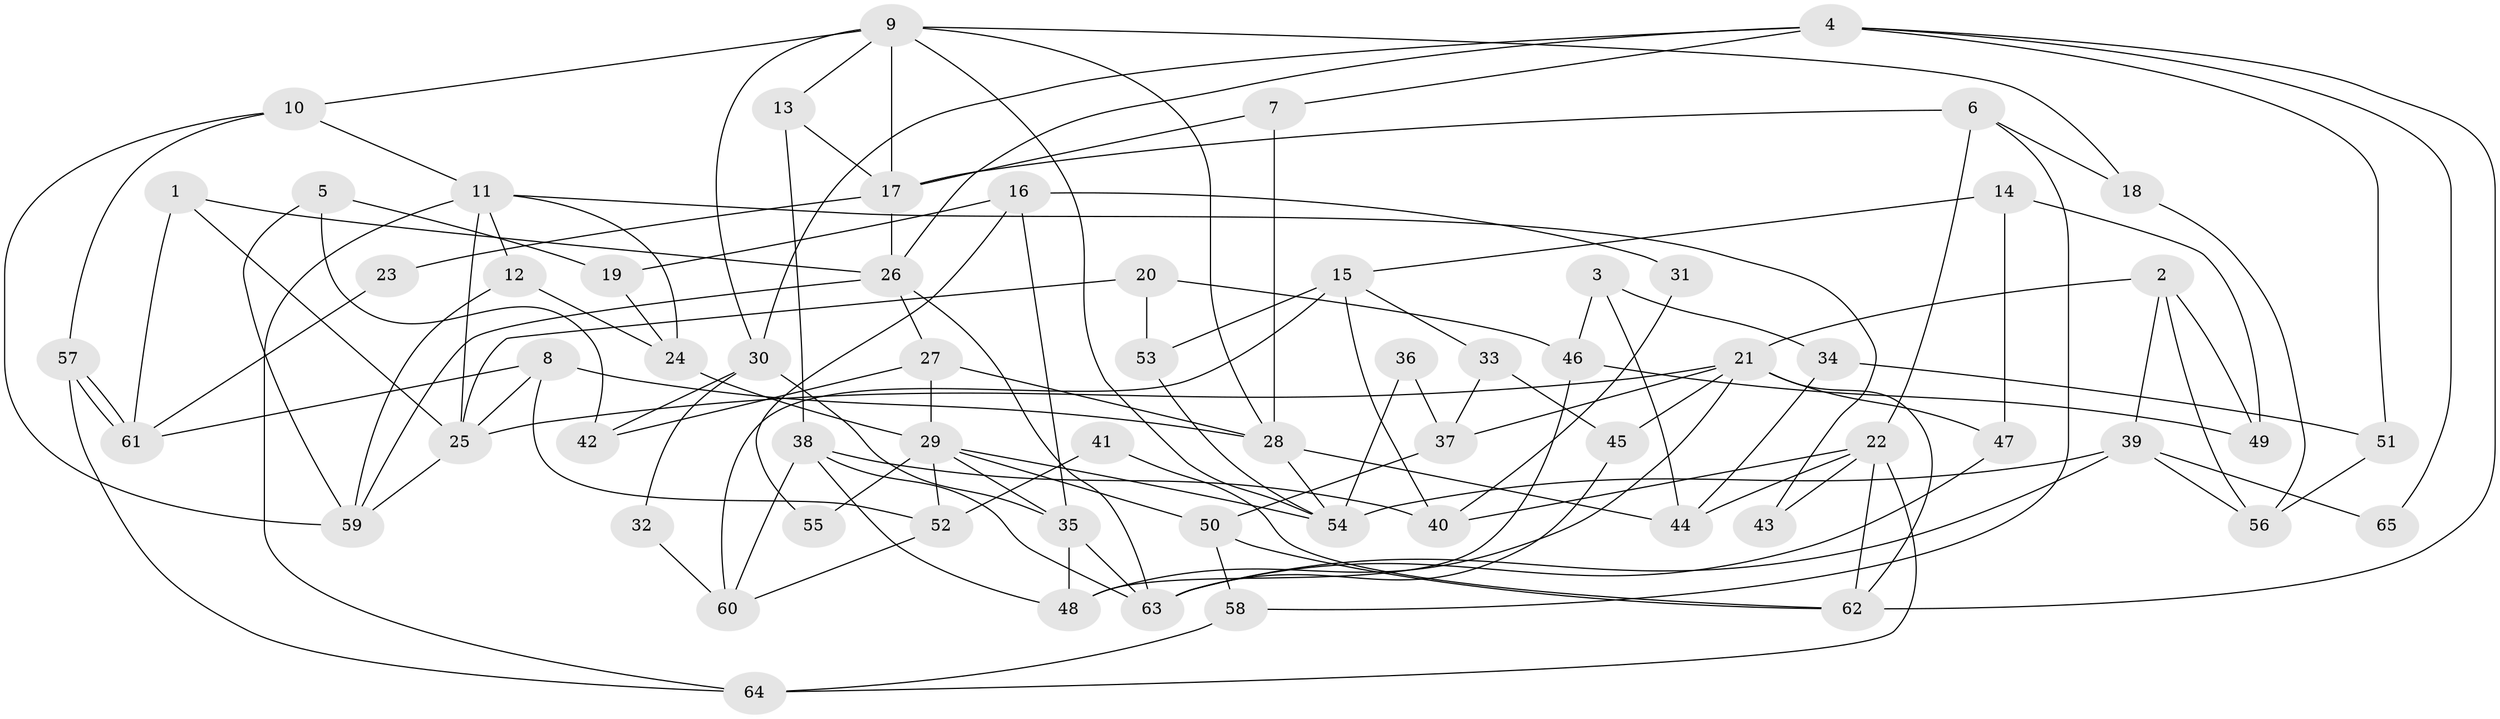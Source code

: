 // coarse degree distribution, {3: 0.25, 11: 0.0625, 5: 0.1875, 6: 0.125, 4: 0.1875, 18: 0.03125, 10: 0.03125, 2: 0.09375, 8: 0.03125}
// Generated by graph-tools (version 1.1) at 2025/18/03/04/25 18:18:56]
// undirected, 65 vertices, 130 edges
graph export_dot {
graph [start="1"]
  node [color=gray90,style=filled];
  1;
  2;
  3;
  4;
  5;
  6;
  7;
  8;
  9;
  10;
  11;
  12;
  13;
  14;
  15;
  16;
  17;
  18;
  19;
  20;
  21;
  22;
  23;
  24;
  25;
  26;
  27;
  28;
  29;
  30;
  31;
  32;
  33;
  34;
  35;
  36;
  37;
  38;
  39;
  40;
  41;
  42;
  43;
  44;
  45;
  46;
  47;
  48;
  49;
  50;
  51;
  52;
  53;
  54;
  55;
  56;
  57;
  58;
  59;
  60;
  61;
  62;
  63;
  64;
  65;
  1 -- 26;
  1 -- 61;
  1 -- 25;
  2 -- 49;
  2 -- 21;
  2 -- 39;
  2 -- 56;
  3 -- 44;
  3 -- 34;
  3 -- 46;
  4 -- 7;
  4 -- 26;
  4 -- 30;
  4 -- 51;
  4 -- 62;
  4 -- 65;
  5 -- 59;
  5 -- 42;
  5 -- 19;
  6 -- 58;
  6 -- 17;
  6 -- 18;
  6 -- 22;
  7 -- 28;
  7 -- 17;
  8 -- 25;
  8 -- 28;
  8 -- 52;
  8 -- 61;
  9 -- 18;
  9 -- 17;
  9 -- 10;
  9 -- 13;
  9 -- 28;
  9 -- 30;
  9 -- 54;
  10 -- 11;
  10 -- 57;
  10 -- 59;
  11 -- 25;
  11 -- 64;
  11 -- 12;
  11 -- 24;
  11 -- 43;
  12 -- 59;
  12 -- 24;
  13 -- 38;
  13 -- 17;
  14 -- 47;
  14 -- 15;
  14 -- 49;
  15 -- 40;
  15 -- 53;
  15 -- 33;
  15 -- 60;
  16 -- 35;
  16 -- 19;
  16 -- 31;
  16 -- 55;
  17 -- 26;
  17 -- 23;
  18 -- 56;
  19 -- 24;
  20 -- 25;
  20 -- 46;
  20 -- 53;
  21 -- 25;
  21 -- 45;
  21 -- 37;
  21 -- 47;
  21 -- 48;
  21 -- 62;
  22 -- 62;
  22 -- 40;
  22 -- 43;
  22 -- 44;
  22 -- 64;
  23 -- 61;
  24 -- 29;
  25 -- 59;
  26 -- 27;
  26 -- 63;
  26 -- 59;
  27 -- 28;
  27 -- 29;
  27 -- 42;
  28 -- 54;
  28 -- 44;
  29 -- 54;
  29 -- 35;
  29 -- 50;
  29 -- 52;
  29 -- 55;
  30 -- 32;
  30 -- 35;
  30 -- 42;
  31 -- 40;
  32 -- 60;
  33 -- 37;
  33 -- 45;
  34 -- 44;
  34 -- 51;
  35 -- 48;
  35 -- 63;
  36 -- 54;
  36 -- 37;
  37 -- 50;
  38 -- 48;
  38 -- 60;
  38 -- 40;
  38 -- 63;
  39 -- 63;
  39 -- 54;
  39 -- 56;
  39 -- 65;
  41 -- 62;
  41 -- 52;
  45 -- 63;
  46 -- 48;
  46 -- 49;
  47 -- 63;
  50 -- 62;
  50 -- 58;
  51 -- 56;
  52 -- 60;
  53 -- 54;
  57 -- 61;
  57 -- 61;
  57 -- 64;
  58 -- 64;
}
